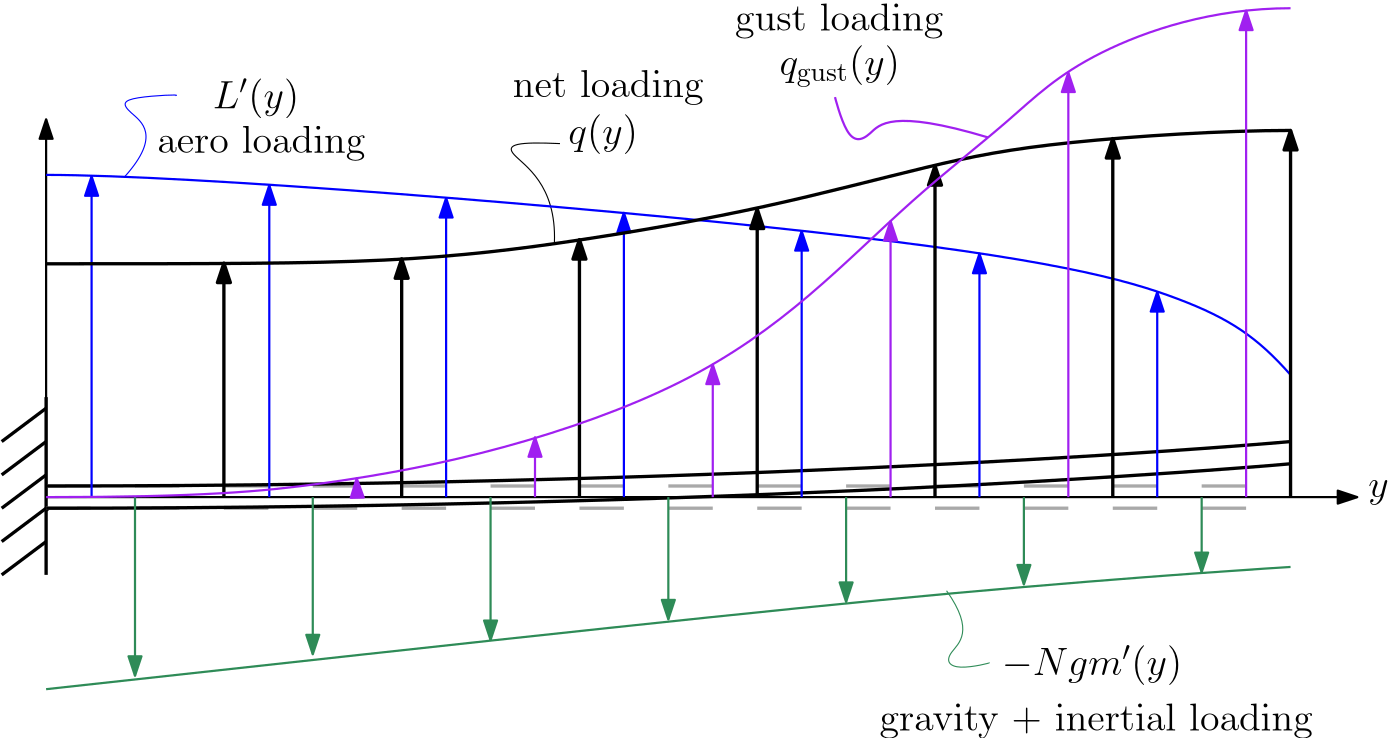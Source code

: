 <?xml version="1.0"?>
<!DOCTYPE ipe SYSTEM "ipe.dtd">
<ipe version="70206" creator="Ipe 7.2.7">
<info created="D:20170210093153" modified="D:20170210125548"/>
<ipestyle name="basic">
<symbol name="arrow/arc(spx)">
<path stroke="sym-stroke" fill="sym-stroke" pen="sym-pen">
0 0 m
-1 0.333 l
-1 -0.333 l
h
</path>
</symbol>
<symbol name="arrow/farc(spx)">
<path stroke="sym-stroke" fill="white" pen="sym-pen">
0 0 m
-1 0.333 l
-1 -0.333 l
h
</path>
</symbol>
<symbol name="arrow/ptarc(spx)">
<path stroke="sym-stroke" fill="sym-stroke" pen="sym-pen">
0 0 m
-1 0.333 l
-0.8 0 l
-1 -0.333 l
h
</path>
</symbol>
<symbol name="arrow/fptarc(spx)">
<path stroke="sym-stroke" fill="white" pen="sym-pen">
0 0 m
-1 0.333 l
-0.8 0 l
-1 -0.333 l
h
</path>
</symbol>
<symbol name="mark/circle(sx)" transformations="translations">
<path fill="sym-stroke">
0.6 0 0 0.6 0 0 e
0.4 0 0 0.4 0 0 e
</path>
</symbol>
<symbol name="mark/disk(sx)" transformations="translations">
<path fill="sym-stroke">
0.6 0 0 0.6 0 0 e
</path>
</symbol>
<symbol name="mark/fdisk(sfx)" transformations="translations">
<group>
<path fill="sym-fill">
0.5 0 0 0.5 0 0 e
</path>
<path fill="sym-stroke" fillrule="eofill">
0.6 0 0 0.6 0 0 e
0.4 0 0 0.4 0 0 e
</path>
</group>
</symbol>
<symbol name="mark/box(sx)" transformations="translations">
<path fill="sym-stroke" fillrule="eofill">
-0.6 -0.6 m
0.6 -0.6 l
0.6 0.6 l
-0.6 0.6 l
h
-0.4 -0.4 m
0.4 -0.4 l
0.4 0.4 l
-0.4 0.4 l
h
</path>
</symbol>
<symbol name="mark/square(sx)" transformations="translations">
<path fill="sym-stroke">
-0.6 -0.6 m
0.6 -0.6 l
0.6 0.6 l
-0.6 0.6 l
h
</path>
</symbol>
<symbol name="mark/fsquare(sfx)" transformations="translations">
<group>
<path fill="sym-fill">
-0.5 -0.5 m
0.5 -0.5 l
0.5 0.5 l
-0.5 0.5 l
h
</path>
<path fill="sym-stroke" fillrule="eofill">
-0.6 -0.6 m
0.6 -0.6 l
0.6 0.6 l
-0.6 0.6 l
h
-0.4 -0.4 m
0.4 -0.4 l
0.4 0.4 l
-0.4 0.4 l
h
</path>
</group>
</symbol>
<symbol name="mark/cross(sx)" transformations="translations">
<group>
<path fill="sym-stroke">
-0.43 -0.57 m
0.57 0.43 l
0.43 0.57 l
-0.57 -0.43 l
h
</path>
<path fill="sym-stroke">
-0.43 0.57 m
0.57 -0.43 l
0.43 -0.57 l
-0.57 0.43 l
h
</path>
</group>
</symbol>
<symbol name="arrow/fnormal(spx)">
<path stroke="sym-stroke" fill="white" pen="sym-pen">
0 0 m
-1 0.333 l
-1 -0.333 l
h
</path>
</symbol>
<symbol name="arrow/pointed(spx)">
<path stroke="sym-stroke" fill="sym-stroke" pen="sym-pen">
0 0 m
-1 0.333 l
-0.8 0 l
-1 -0.333 l
h
</path>
</symbol>
<symbol name="arrow/fpointed(spx)">
<path stroke="sym-stroke" fill="white" pen="sym-pen">
0 0 m
-1 0.333 l
-0.8 0 l
-1 -0.333 l
h
</path>
</symbol>
<symbol name="arrow/linear(spx)">
<path stroke="sym-stroke" pen="sym-pen">
-1 0.333 m
0 0 l
-1 -0.333 l
</path>
</symbol>
<symbol name="arrow/fdouble(spx)">
<path stroke="sym-stroke" fill="white" pen="sym-pen">
0 0 m
-1 0.333 l
-1 -0.333 l
h
-1 0 m
-2 0.333 l
-2 -0.333 l
h
</path>
</symbol>
<symbol name="arrow/double(spx)">
<path stroke="sym-stroke" fill="sym-stroke" pen="sym-pen">
0 0 m
-1 0.333 l
-1 -0.333 l
h
-1 0 m
-2 0.333 l
-2 -0.333 l
h
</path>
</symbol>
<pen name="heavier" value="0.8"/>
<pen name="fat" value="1.2"/>
<pen name="ultrafat" value="2"/>
<symbolsize name="large" value="5"/>
<symbolsize name="small" value="2"/>
<symbolsize name="tiny" value="1.1"/>
<arrowsize name="large" value="10"/>
<arrowsize name="small" value="5"/>
<arrowsize name="tiny" value="3"/>
<color name="red" value="1 0 0"/>
<color name="green" value="0 1 0"/>
<color name="blue" value="0 0 1"/>
<color name="yellow" value="1 1 0"/>
<color name="orange" value="1 0.647 0"/>
<color name="gold" value="1 0.843 0"/>
<color name="purple" value="0.627 0.125 0.941"/>
<color name="gray" value="0.745"/>
<color name="brown" value="0.647 0.165 0.165"/>
<color name="navy" value="0 0 0.502"/>
<color name="pink" value="1 0.753 0.796"/>
<color name="seagreen" value="0.18 0.545 0.341"/>
<color name="turquoise" value="0.251 0.878 0.816"/>
<color name="violet" value="0.933 0.51 0.933"/>
<color name="darkblue" value="0 0 0.545"/>
<color name="darkcyan" value="0 0.545 0.545"/>
<color name="darkgray" value="0.663"/>
<color name="darkgreen" value="0 0.392 0"/>
<color name="darkmagenta" value="0.545 0 0.545"/>
<color name="darkorange" value="1 0.549 0"/>
<color name="darkred" value="0.545 0 0"/>
<color name="lightblue" value="0.678 0.847 0.902"/>
<color name="lightcyan" value="0.878 1 1"/>
<color name="lightgray" value="0.827"/>
<color name="lightgreen" value="0.565 0.933 0.565"/>
<color name="lightyellow" value="1 1 0.878"/>
<dashstyle name="dashed" value="[4] 0"/>
<dashstyle name="dotted" value="[1 3] 0"/>
<dashstyle name="dash dotted" value="[4 2 1 2] 0"/>
<dashstyle name="dash dot dotted" value="[4 2 1 2 1 2] 0"/>
<textsize name="large" value="\large"/>
<textsize name="Large" value="\Large"/>
<textsize name="LARGE" value="\LARGE"/>
<textsize name="huge" value="\huge"/>
<textsize name="Huge" value="\Huge"/>
<textsize name="small" value="\small"/>
<textsize name="footnote" value="\footnotesize"/>
<textsize name="tiny" value="\tiny"/>
<textstyle name="center" begin="\begin{center}" end="\end{center}"/>
<textstyle name="itemize" begin="\begin{itemize}" end="\end{itemize}"/>
<textstyle name="item" begin="\begin{itemize}\item{}" end="\end{itemize}"/>
<gridsize name="4 pts" value="4"/>
<gridsize name="8 pts (~3 mm)" value="8"/>
<gridsize name="16 pts (~6 mm)" value="16"/>
<gridsize name="32 pts (~12 mm)" value="32"/>
<gridsize name="10 pts (~3.5 mm)" value="10"/>
<gridsize name="20 pts (~7 mm)" value="20"/>
<gridsize name="14 pts (~5 mm)" value="14"/>
<gridsize name="28 pts (~10 mm)" value="28"/>
<gridsize name="56 pts (~20 mm)" value="56"/>
<anglesize name="90 deg" value="90"/>
<anglesize name="60 deg" value="60"/>
<anglesize name="45 deg" value="45"/>
<anglesize name="30 deg" value="30"/>
<anglesize name="22.5 deg" value="22.5"/>
<opacity name="10%" value="0.1"/>
<opacity name="30%" value="0.3"/>
<opacity name="50%" value="0.5"/>
<opacity name="75%" value="0.75"/>
<tiling name="falling" angle="-60" step="4" width="1"/>
<tiling name="rising" angle="30" step="4" width="1"/>
</ipestyle>
<page>
<layer name="alpha"/>
<view layers="alpha" active="alpha"/>
<path layer="alpha" matrix="1 0 0 1 0 -156" stroke="black" pen="fat">
64 704 m
64 640 l
</path>
<path matrix="1 0 0 1 0 -156" stroke="black" pen="fat" cap="1">
64.3756 663.481 m
64.3756 663.481 l
</path>
<path matrix="1 0 0 1 0 -156" stroke="black" pen="fat">
64 700 m
48 688 l
48 688 l
</path>
<path matrix="1 0 0 1 0 -168" stroke="black" pen="fat">
64 700 m
48 688 l
48 688 l
</path>
<path matrix="1 0 0 1 0 -180" stroke="black" pen="fat">
64 700 m
48 688 l
48 688 l
</path>
<path matrix="1 0 0 1 0 -192" stroke="black" pen="fat">
64 700 m
48 688 l
48 688 l
</path>
<path matrix="1 0 0 1 0 -204" stroke="black" pen="fat">
64 700 m
48 688 l
48 688 l
</path>
<path matrix="1 0 0 1 0 -156" stroke="black" pen="heavier" arrow="normal/normal">
64 668 m
536 668 l
</path>
<group matrix="1 0 0 1 0 -156">
<path stroke="darkgray" pen="fat">
64 672 m
80 672 l
80 672 l
</path>
<path stroke="darkgray" pen="fat">
96 672 m
112 672 l
112 672 l
</path>
<path stroke="darkgray" pen="fat">
128 672 m
144 672 l
</path>
<path stroke="darkgray" pen="fat">
160 672 m
176 672 l
</path>
<path stroke="darkgray" pen="fat">
192 672 m
208 672 l
</path>
<path stroke="darkgray" pen="fat">
224 672 m
240 672 l
240 672 l
</path>
<path stroke="darkgray" pen="fat">
256 672 m
272 672 l
</path>
<path stroke="darkgray" pen="fat">
288 672 m
304 672 l
</path>
<path stroke="darkgray" pen="fat">
320 672 m
336 672 l
</path>
<path stroke="darkgray" pen="fat">
352 672 m
368 672 l
368 672 l
</path>
<path stroke="darkgray" pen="fat">
384 672 m
400 672 l
</path>
<path stroke="darkgray" pen="fat">
416 672 m
432 672 l
</path>
<path stroke="darkgray" pen="fat">
448 672 m
464 672 l
</path>
<group>
<path stroke="darkgray" pen="fat">
480 672 m
496 672 l
</path>
</group>
</group>
<group matrix="1 0 0 1 0 -164">
<path stroke="darkgray" pen="fat">
64 672 m
80 672 l
80 672 l
</path>
<path stroke="darkgray" pen="fat">
96 672 m
112 672 l
112 672 l
</path>
<path stroke="darkgray" pen="fat">
128 672 m
144 672 l
</path>
<path stroke="darkgray" pen="fat">
160 672 m
176 672 l
</path>
<path stroke="darkgray" pen="fat">
192 672 m
208 672 l
</path>
<path stroke="darkgray" pen="fat">
224 672 m
240 672 l
240 672 l
</path>
<path stroke="darkgray" pen="fat">
256 672 m
272 672 l
</path>
<path stroke="darkgray" pen="fat">
288 672 m
304 672 l
</path>
<path stroke="darkgray" pen="fat">
320 672 m
336 672 l
</path>
<path stroke="darkgray" pen="fat">
352 672 m
368 672 l
368 672 l
</path>
<path stroke="darkgray" pen="fat">
384 672 m
400 672 l
</path>
<path stroke="darkgray" pen="fat">
416 672 m
432 672 l
</path>
<path stroke="darkgray" pen="fat">
448 672 m
464 672 l
</path>
<group>
<path stroke="darkgray" pen="fat">
480 672 m
496 672 l
</path>
</group>
</group>
<path matrix="1 0 0 1 0 -156" stroke="black" pen="fat">
64 672 m
336 672
512 688
512 688 c
</path>
<path matrix="1 0 0 1 0 -164" stroke="black" pen="fat">
64 672 m
336 672
512 688
512 688 c
</path>
<path matrix="1 0 0 1 0 -156" stroke="black" pen="heavier" arrow="normal/normal">
64 668 m
64 804 l
</path>
<group matrix="1 0 0 1.57143 0 -537.714">
<path stroke="seagreen" pen="heavier">
64 624 m
236 636
408 648
512 652
512 652 c
</path>
<path matrix="1 0 0 1.0231 0 -15.4321" stroke="seagreen" pen="heavier" arrow="normal/normal">
96 668 m
96 628 l
</path>
<path matrix="1 0 0 1.125 0 -83.5" stroke="seagreen" pen="heavier" arrow="normal/normal">
160 668 m
160 636 l
</path>
<path matrix="1 0 0 1.16915 0 -112.991" stroke="seagreen" pen="heavier" arrow="normal/normal">
224 668 m
224 640 l
</path>
<path stroke="seagreen" pen="heavier" arrow="normal/normal">
288 668 m
288 640 l
</path>
<path stroke="seagreen" pen="heavier" arrow="normal/normal">
352 668 m
352 644 l
</path>
<path matrix="1 0 0 1.25 0 -167" stroke="seagreen" pen="heavier" arrow="normal/normal">
416 668 m
416 652 l
</path>
<path matrix="1 0 0 1.4311 0 -287.978" stroke="seagreen" pen="heavier" arrow="normal/normal">
480 668 m
480 656 l
</path>
</group>
<path matrix="1 0 0 1 -352 -120" stroke="blue">
444.425 747.504 m
457.688 762.325
442.571 772.129
444.299 776.242
465.046 777.036
462.561 776.552 c
</path>
<path matrix="1 0 0 1 -8 -168" stroke="seagreen">
396.161 646.297 m
406.564 631.662
394.176 623.036
398.664 616.895
412.296 620.378
411.502 620.378 c
</path>
<path matrix="0.881365 0 0 0.427742 6.31641 285.357" stroke="black">
273.064 743.951 m
273.999 793.251
247.145 824.972
258.262 829.01
275.346 827.388 c
</path>
<text matrix="1.875 0 0 -0.676847 -273 1204.95" transformations="translations" pos="280 836" stroke="black" type="label" width="25.033" height="10.756" depth="3.59" valign="baseline" size="Large">$q(y)$</text>
<text matrix="1 0 0 1 -44 -160" transformations="translations" pos="276 816" stroke="black" type="label" width="73.357" height="9.962" depth="2.79" valign="baseline" size="Large">net loading
</text>
<text matrix="1 0 0 1 -344 -132" transformations="translations" pos="468 784" stroke="black" type="label" width="35.767" height="10.756" depth="3.59" valign="baseline" size="Large">$L&apos;(y)$
</text>
<text matrix="1 0 0 1 -360 -168" transformations="translations" pos="464 804" stroke="black" type="label" width="74.918" height="9.962" depth="2.79" valign="baseline" size="Large">aero loading</text>
<text matrix="1 0 0 1 -12 -176" transformations="translations" pos="420 624" stroke="black" type="label" width="64.961" height="10.756" depth="3.59" valign="baseline" size="Large">$-Ngm&apos;(y)$</text>
<text matrix="1 0 0 1 -48 -172" transformations="translations" pos="412 600" stroke="black" type="label" width="156.079" height="9.962" depth="2.79" valign="baseline" size="Large">gravity + inertial loading</text>
<group>
<path matrix="0.99115 0 0 1.125 0.566372 -254" stroke="blue" pen="heavier">
64 784 m
116 784
400 764
484 744
504 732
516 720 c
</path>
<path matrix="1 0 0 1.06923 -15.6296 -206.521" stroke="blue" pen="heavier" arrow="normal/normal">
96 672 m
96 780 l
</path>
<path matrix="1 0 0 1.03932 -15.6559 -182.264" stroke="blue" pen="heavier" arrow="normal/normal">
160 668 m
160 776 l
</path>
<path matrix="1 0 0 1.07668 -16 -207.225" stroke="blue" pen="heavier" arrow="normal/normal">
224 668 m
224 768 l
</path>
<path matrix="1 0 0 1.06615 -16 -200.185" stroke="blue" pen="heavier" arrow="normal/normal">
288 668 m
288 764 l
</path>
<path matrix="1 0 0 1.08805 -16 -214.816" stroke="blue" pen="heavier" arrow="normal/normal">
352 668 m
352 756 l
</path>
<path matrix="1 0 0 1.09517 -16 -219.574" stroke="blue" pen="heavier" arrow="normal/normal">
416 668 m
416 748 l
</path>
<path matrix="1 0 0 1.23009 -16 -309.703" stroke="blue" pen="heavier" arrow="normal/normal">
480 668 m
480 728 l
</path>
</group>
<group>
<path stroke="black" pen="fat">
64 596 m
124 596
192 596
256 604
324 616
384 632
424 640
488 644
512 644 c
</path>
<path matrix="1 0 0 1.05292 0 -191.347" stroke="black" pen="fat" arrow="normal/normal">
128 668 m
128 748 l
</path>
<path matrix="1 0 0 1.12891 0 -242.115" stroke="black" pen="fat" arrow="normal/normal">
192 668 m
192 744 l
</path>
<path matrix="1 0 0 1.21964 0 -302.717" stroke="black" pen="fat" arrow="normal/normal">
256 668 m
256 744 l
</path>
<path matrix="2.44801 0 0 1.44022 -463.364 -450.068" stroke="black" pen="fat" arrow="normal/normal">
320 668 m
320 740 l
</path>
<path matrix="1 0 0 1.75469 0 -660.134" stroke="black" pen="fat" arrow="normal/normal">
384 668 m
384 736 l
</path>
<path matrix="1 0 0 2.15138 0 -925.124" stroke="black" pen="fat" arrow="normal/normal">
448 668 m
448 728 l
</path>
<path matrix="1 0 0 4.12497 0 -2243.48" stroke="black" pen="fat" arrow="normal/normal">
512 668 m
512 700 l
</path>
</group>
<path stroke="purple" pen="heavier">
64 512 m
120 512
164 516
228 528
296 552
340 584
376 620
412 648
436 672
484 688
512 688 c
</path>
<path stroke="purple" pen="heavier" arrow="normal/normal">
176 512 m
175.815 518.798 l
</path>
<path matrix="1 0 0 1.0768 0 -39.3197" stroke="purple" pen="heavier" arrow="normal/normal">
240 512 m
240 532 l
</path>
<path matrix="1 0 0 1.0838 0 -42.9031" stroke="purple" pen="heavier" arrow="normal/normal">
304 512 m
304 556 l
</path>
<path matrix="1 0 0 1.03515 0 -17.9993" stroke="purple" pen="heavier" arrow="normal/normal">
368 512 m
368 608 l
</path>
<path matrix="1 0 0 1.0055 0 -2.81601" stroke="purple" pen="heavier" arrow="normal/normal">
432 512 m
432 664 l
</path>
<path matrix="1 0 0 1.01824 0 -9.33868" stroke="purple" pen="heavier" arrow="normal/normal">
496 512 m
496 684 l
</path>
<path stroke="purple" pen="heavier">
403.102 641.485 m
368 652
360 640
352 640
348 656
348 656 c
</path>
<text matrix="1 0 0 1 -8 -8" transformations="translations" pos="336 672" stroke="black" type="label" width="43.336" height="10.759" depth="4.09" valign="baseline" size="Large">$q_{\mathrm{gust}}(y)$</text>
<text matrix="1 0 0 1 -12 -12" transformations="translations" pos="324 692" stroke="black" type="label" width="74.996" height="9.962" depth="2.79" valign="baseline" size="Large">gust loading</text>
<text matrix="1 0 0 1 4 0" transformations="translations" pos="536 512" stroke="black" type="label" width="7.364" height="6.176" depth="2.79" valign="baseline" size="Large">$y$</text>
</page>
</ipe>

